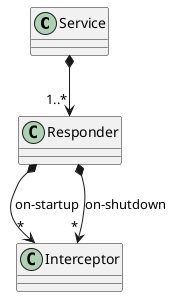 @startuml concept-1-data-model.png
class "Service" as svc
class "Interceptor" as intc

svc *--> "1..*" Responder
Responder *--> "*" intc : "on-startup"
Responder *--> "*" intc : "on-shutdown"

@enduml

@startuml concept-1-data-model-with-pedestal.png
class "Service" as svc
class "Interceptor" as intc

svc *--> "1..*" Responder
Responder *--> "*" intc : "on-startup"
Responder *--> "*" intc : "on-shutdown"

class "Pedestal Responder" as presp extends Responder
class "Pedestal Route" as rt

presp *--> "*" rt

rt -> "1..*" intc : "handlers"

@enduml

@startuml concept-1-data-model-with-datomic.png
class "Service" as svc
class "Interceptor" as intc

svc *--> "1..*" Responder
Responder *--> "*" intc : "on-startup"
Responder *--> "*" intc : "on-shutdown"

class "Datomic Connector" as dsresp extends Responder

dsresp *--> "*" Transaction

class "Attribute" extends Transaction

@enduml

